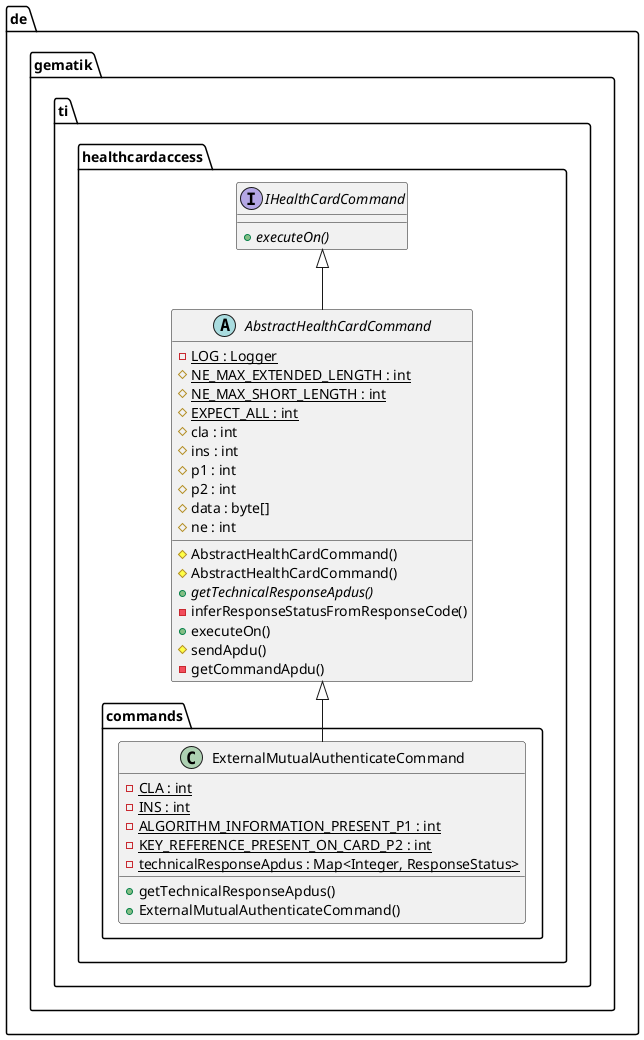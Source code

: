 @startuml

 package de.gematik.ti.healthcardaccess {
    interface IHealthCardCommand {
        {abstract} + executeOn()
    }
  }

 package de.gematik.ti.healthcardaccess {
    abstract class AbstractHealthCardCommand {
        {static} - LOG : Logger
        {static} # NE_MAX_EXTENDED_LENGTH : int
        {static} # NE_MAX_SHORT_LENGTH : int
        {static} # EXPECT_ALL : int
        # cla : int
        # ins : int
        # p1 : int
        # p2 : int
        # data : byte[]
        # ne : int
        # AbstractHealthCardCommand()
        # AbstractHealthCardCommand()
        {abstract} + getTechnicalResponseApdus()
        - inferResponseStatusFromResponseCode()
        + executeOn()
        # sendApdu()
        - getCommandApdu()
    }
  }

  package de.gematik.ti.healthcardaccess {
      package de.gematik.ti.healthcardaccess.commands {
        class ExternalMutualAuthenticateCommand {
            {static} - CLA : int
            {static} - INS : int
            {static} - ALGORITHM_INFORMATION_PRESENT_P1 : int
            {static} - KEY_REFERENCE_PRESENT_ON_CARD_P2 : int
            {static} - technicalResponseApdus : Map<Integer, ResponseStatus>
            + getTechnicalResponseApdus()
            + ExternalMutualAuthenticateCommand()
        }
      }
    }

  AbstractHealthCardCommand -up-|> IHealthCardCommand
  ExternalMutualAuthenticateCommand -up-|> AbstractHealthCardCommand

@enduml